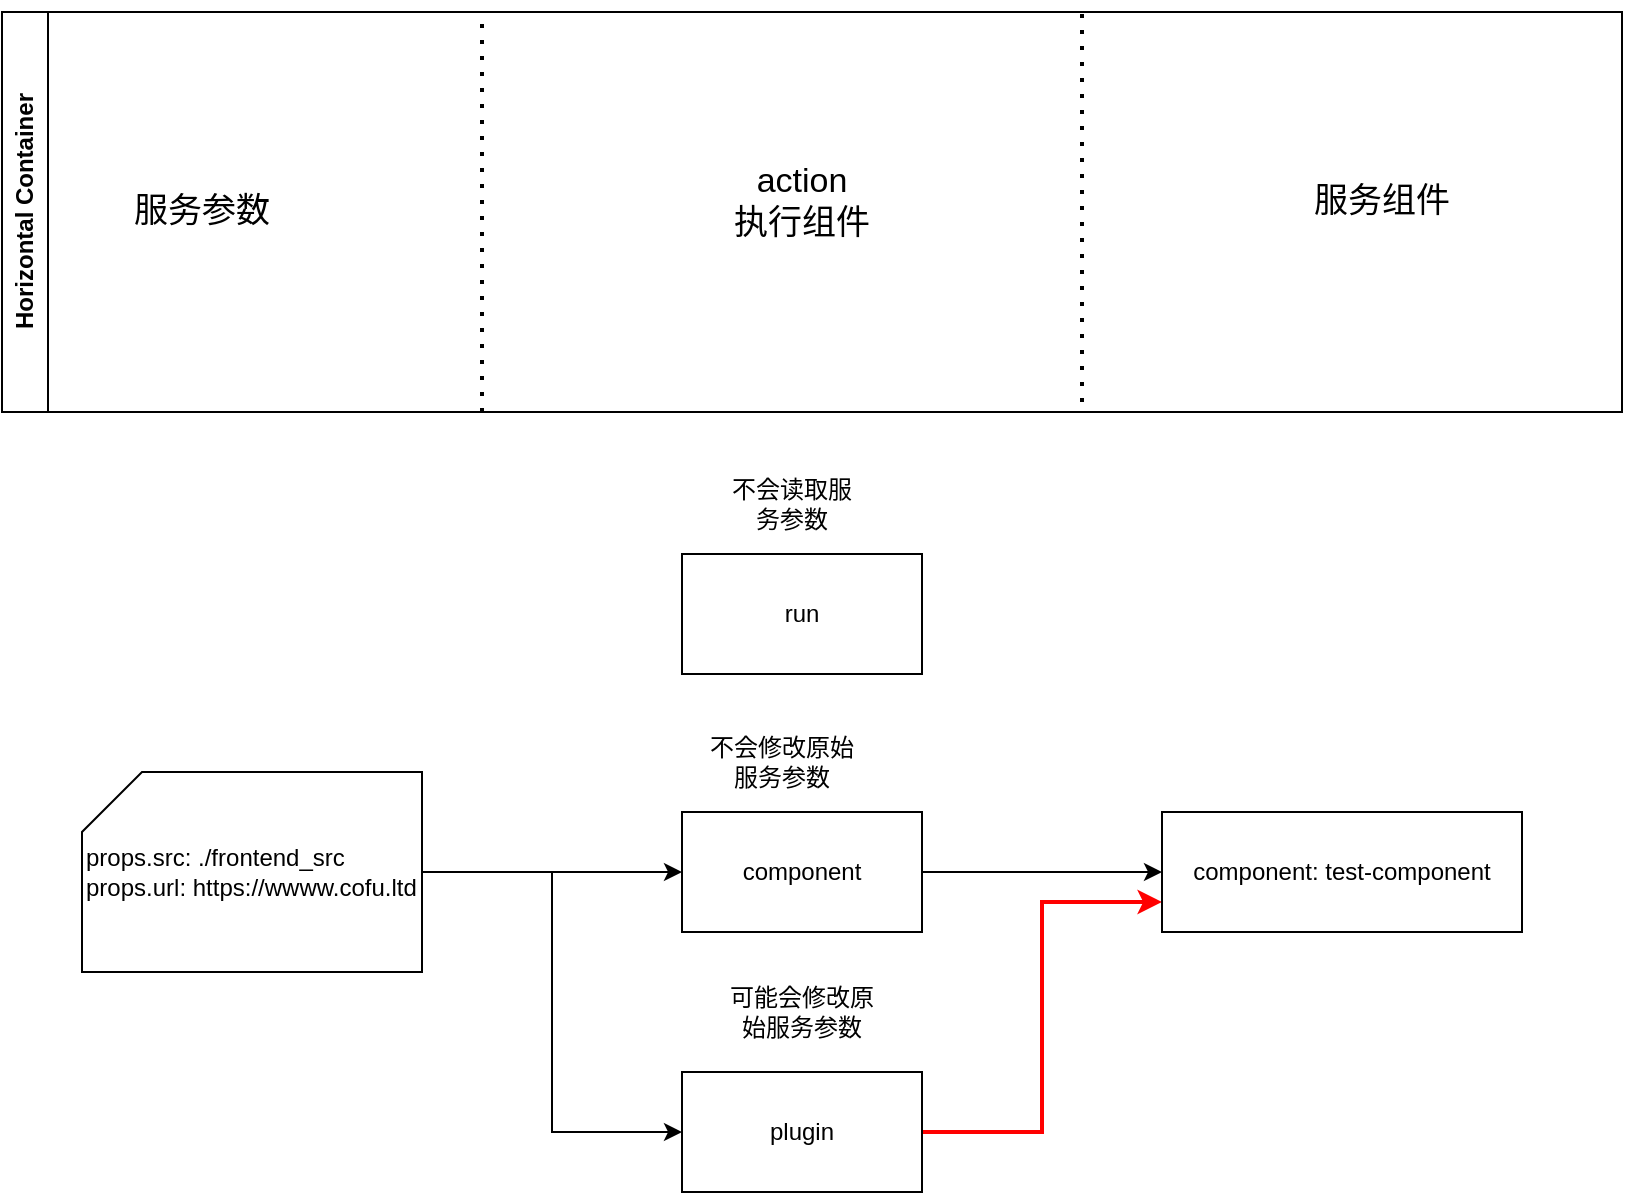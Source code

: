 <mxfile version="21.6.6" type="github">
  <diagram name="Page-1" id="HcvGajnn2Z9s-uRJW2JV">
    <mxGraphModel dx="988" dy="532" grid="1" gridSize="10" guides="1" tooltips="1" connect="1" arrows="1" fold="1" page="1" pageScale="1" pageWidth="827" pageHeight="1169" math="0" shadow="0">
      <root>
        <mxCell id="0" />
        <mxCell id="1" parent="0" />
        <mxCell id="qf0uzH80hPNXh_6NM23T-1" value="run" style="rounded=0;whiteSpace=wrap;html=1;" vertex="1" parent="1">
          <mxGeometry x="340" y="341" width="120" height="60" as="geometry" />
        </mxCell>
        <mxCell id="qf0uzH80hPNXh_6NM23T-8" style="edgeStyle=orthogonalEdgeStyle;rounded=0;orthogonalLoop=1;jettySize=auto;html=1;entryX=0;entryY=0.5;entryDx=0;entryDy=0;" edge="1" parent="1" source="qf0uzH80hPNXh_6NM23T-3" target="qf0uzH80hPNXh_6NM23T-4">
          <mxGeometry relative="1" as="geometry" />
        </mxCell>
        <mxCell id="qf0uzH80hPNXh_6NM23T-11" style="edgeStyle=orthogonalEdgeStyle;rounded=0;orthogonalLoop=1;jettySize=auto;html=1;entryX=0;entryY=0.5;entryDx=0;entryDy=0;" edge="1" parent="1" source="qf0uzH80hPNXh_6NM23T-3" target="qf0uzH80hPNXh_6NM23T-5">
          <mxGeometry relative="1" as="geometry" />
        </mxCell>
        <mxCell id="qf0uzH80hPNXh_6NM23T-3" value="&lt;div&gt;props.src: ./frontend_src&lt;/div&gt;&lt;div&gt;props.url: https://wwww.cofu.ltd&lt;/div&gt;" style="shape=card;whiteSpace=wrap;html=1;align=left;" vertex="1" parent="1">
          <mxGeometry x="40" y="450" width="170" height="100" as="geometry" />
        </mxCell>
        <mxCell id="qf0uzH80hPNXh_6NM23T-9" style="edgeStyle=orthogonalEdgeStyle;rounded=0;orthogonalLoop=1;jettySize=auto;html=1;" edge="1" parent="1" source="qf0uzH80hPNXh_6NM23T-4" target="qf0uzH80hPNXh_6NM23T-7">
          <mxGeometry relative="1" as="geometry" />
        </mxCell>
        <mxCell id="qf0uzH80hPNXh_6NM23T-4" value="component" style="rounded=0;whiteSpace=wrap;html=1;" vertex="1" parent="1">
          <mxGeometry x="340" y="470" width="120" height="60" as="geometry" />
        </mxCell>
        <mxCell id="qf0uzH80hPNXh_6NM23T-12" style="edgeStyle=orthogonalEdgeStyle;rounded=0;orthogonalLoop=1;jettySize=auto;html=1;fontColor=#FF0000;labelBackgroundColor=#FF0000;labelBorderColor=#CC0000;spacing=4;strokeColor=#FF0000;strokeWidth=2;entryX=0;entryY=0.75;entryDx=0;entryDy=0;exitX=1;exitY=0.5;exitDx=0;exitDy=0;" edge="1" parent="1" source="qf0uzH80hPNXh_6NM23T-5" target="qf0uzH80hPNXh_6NM23T-7">
          <mxGeometry relative="1" as="geometry">
            <mxPoint x="460" y="680" as="sourcePoint" />
            <mxPoint x="580" y="570" as="targetPoint" />
            <Array as="points">
              <mxPoint x="520" y="630" />
              <mxPoint x="520" y="515" />
            </Array>
          </mxGeometry>
        </mxCell>
        <mxCell id="qf0uzH80hPNXh_6NM23T-5" value="plugin" style="rounded=0;whiteSpace=wrap;html=1;" vertex="1" parent="1">
          <mxGeometry x="340" y="600" width="120" height="60" as="geometry" />
        </mxCell>
        <mxCell id="qf0uzH80hPNXh_6NM23T-7" value="component: test-component" style="rounded=0;whiteSpace=wrap;html=1;" vertex="1" parent="1">
          <mxGeometry x="580" y="470" width="180" height="60" as="geometry" />
        </mxCell>
        <mxCell id="qf0uzH80hPNXh_6NM23T-13" value="Horizontal Container" style="swimlane;horizontal=0;whiteSpace=wrap;html=1;" vertex="1" parent="1">
          <mxGeometry y="70" width="810" height="200" as="geometry" />
        </mxCell>
        <mxCell id="qf0uzH80hPNXh_6NM23T-14" value="服务参数" style="text;html=1;strokeColor=none;fillColor=none;align=center;verticalAlign=middle;whiteSpace=wrap;rounded=0;fontSize=17;" vertex="1" parent="qf0uzH80hPNXh_6NM23T-13">
          <mxGeometry x="60" y="85" width="80" height="30" as="geometry" />
        </mxCell>
        <mxCell id="qf0uzH80hPNXh_6NM23T-15" value="action&lt;br&gt;执行组件" style="text;html=1;strokeColor=none;fillColor=none;align=center;verticalAlign=middle;whiteSpace=wrap;rounded=0;fontSize=17;" vertex="1" parent="qf0uzH80hPNXh_6NM23T-13">
          <mxGeometry x="360" y="80" width="80" height="30" as="geometry" />
        </mxCell>
        <mxCell id="qf0uzH80hPNXh_6NM23T-16" value="服务组件" style="text;html=1;strokeColor=none;fillColor=none;align=center;verticalAlign=middle;whiteSpace=wrap;rounded=0;fontSize=17;" vertex="1" parent="qf0uzH80hPNXh_6NM23T-13">
          <mxGeometry x="650" y="80" width="80" height="30" as="geometry" />
        </mxCell>
        <mxCell id="qf0uzH80hPNXh_6NM23T-17" value="" style="endArrow=none;dashed=1;html=1;dashPattern=1 3;strokeWidth=2;rounded=0;" edge="1" parent="qf0uzH80hPNXh_6NM23T-13">
          <mxGeometry width="50" height="50" relative="1" as="geometry">
            <mxPoint x="240" y="200" as="sourcePoint" />
            <mxPoint x="240" as="targetPoint" />
          </mxGeometry>
        </mxCell>
        <mxCell id="qf0uzH80hPNXh_6NM23T-18" value="" style="endArrow=none;dashed=1;html=1;dashPattern=1 3;strokeWidth=2;rounded=0;" edge="1" parent="qf0uzH80hPNXh_6NM23T-13">
          <mxGeometry width="50" height="50" relative="1" as="geometry">
            <mxPoint x="540" y="195" as="sourcePoint" />
            <mxPoint x="540" y="-5" as="targetPoint" />
          </mxGeometry>
        </mxCell>
        <mxCell id="qf0uzH80hPNXh_6NM23T-20" value="可能会修改原始服务参数" style="text;html=1;strokeColor=none;fillColor=none;align=center;verticalAlign=middle;whiteSpace=wrap;rounded=0;" vertex="1" parent="1">
          <mxGeometry x="360" y="555" width="80" height="30" as="geometry" />
        </mxCell>
        <mxCell id="qf0uzH80hPNXh_6NM23T-21" value="不会修改原始服务参数" style="text;html=1;strokeColor=none;fillColor=none;align=center;verticalAlign=middle;whiteSpace=wrap;rounded=0;" vertex="1" parent="1">
          <mxGeometry x="350" y="430" width="80" height="30" as="geometry" />
        </mxCell>
        <mxCell id="qf0uzH80hPNXh_6NM23T-22" value="不会读取服务参数" style="text;html=1;strokeColor=none;fillColor=none;align=center;verticalAlign=middle;whiteSpace=wrap;rounded=0;" vertex="1" parent="1">
          <mxGeometry x="360" y="301" width="70" height="30" as="geometry" />
        </mxCell>
      </root>
    </mxGraphModel>
  </diagram>
</mxfile>
